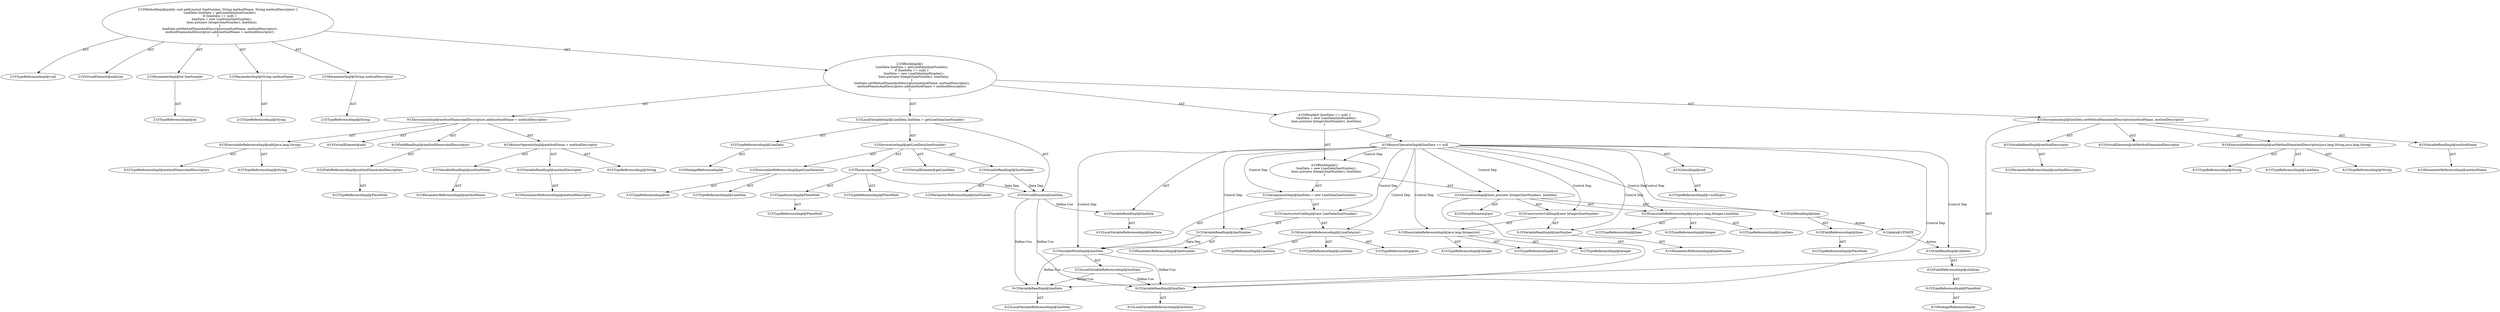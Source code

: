 digraph "addLine#?,int,String,String" {
0 [label="2:CtTypeReferenceImpl@void" shape=ellipse]
1 [label="2:CtVirtualElement@addLine" shape=ellipse]
2 [label="2:CtParameterImpl@int lineNumber" shape=ellipse]
3 [label="2:CtTypeReferenceImpl@int" shape=ellipse]
4 [label="2:CtParameterImpl@String methodName" shape=ellipse]
5 [label="2:CtTypeReferenceImpl@String" shape=ellipse]
6 [label="2:CtParameterImpl@String methodDescriptor" shape=ellipse]
7 [label="2:CtTypeReferenceImpl@String" shape=ellipse]
8 [label="3:CtTypeReferenceImpl@LineData" shape=ellipse]
9 [label="3:CtPackageReferenceImpl@" shape=ellipse]
10 [label="3:CtExecutableReferenceImpl@getLineData(int)" shape=ellipse]
11 [label="3:CtTypeReferenceImpl@LineData" shape=ellipse]
12 [label="3:CtTypeReferenceImpl@int" shape=ellipse]
13 [label="3:CtVirtualElement@getLineData" shape=ellipse]
14 [label="3:CtTypeAccessImpl@PlaceHold" shape=ellipse]
15 [label="3:CtTypeReferenceImpl@PlaceHold" shape=ellipse]
16 [label="3:CtThisAccessImpl@" shape=ellipse]
17 [label="3:CtTypeReferenceImpl@PlaceHold" shape=ellipse]
18 [label="3:CtVariableReadImpl@lineNumber" shape=ellipse]
19 [label="3:CtParameterReferenceImpl@lineNumber" shape=ellipse]
20 [label="3:CtInvocationImpl@getLineData(lineNumber)" shape=ellipse]
21 [label="3:CtVirtualElement@lineData" shape=ellipse]
22 [label="3:CtLocalVariableImpl@LineData lineData = getLineData(lineNumber)" shape=ellipse]
23 [label="4:CtVariableReadImpl@lineData" shape=ellipse]
24 [label="4:CtLocalVariableReferenceImpl@lineData" shape=ellipse]
25 [label="4:CtLiteralImpl@null" shape=ellipse]
26 [label="4:CtTypeReferenceImpl@<nulltype>" shape=ellipse]
27 [label="4:CtBinaryOperatorImpl@lineData == null" shape=ellipse]
28 [label="5:CtVariableWriteImpl@lineData" shape=ellipse]
29 [label="5:CtLocalVariableReferenceImpl@lineData" shape=ellipse]
30 [label="5:CtExecutableReferenceImpl@LineData(int)" shape=ellipse]
31 [label="5:CtTypeReferenceImpl@LineData" shape=ellipse]
32 [label="5:CtTypeReferenceImpl@LineData" shape=ellipse]
33 [label="5:CtTypeReferenceImpl@int" shape=ellipse]
34 [label="5:CtVariableReadImpl@lineNumber" shape=ellipse]
35 [label="5:CtParameterReferenceImpl@lineNumber" shape=ellipse]
36 [label="5:CtConstructorCallImpl@new LineData(lineNumber)" shape=ellipse]
37 [label="5:CtAssignmentImpl@lineData = new LineData(lineNumber)" shape=ellipse]
38 [label="6:CtExecutableReferenceImpl@put(java.lang.Integer,LineData)" shape=ellipse]
39 [label="6:CtTypeReferenceImpl@lines" shape=ellipse]
40 [label="6:CtTypeReferenceImpl@Integer" shape=ellipse]
41 [label="6:CtTypeReferenceImpl@LineData" shape=ellipse]
42 [label="6:CtVirtualElement@put" shape=ellipse]
43 [label="6:CtFieldReferenceImpl@lines" shape=ellipse]
44 [label="6:CtTypeReferenceImpl@PlaceHold" shape=ellipse]
45 [label="6:CtFieldReadImpl@lines" shape=ellipse]
46 [label="6:CtExecutableReferenceImpl@java.lang.Integer(int)" shape=ellipse]
47 [label="6:CtTypeReferenceImpl@Integer" shape=ellipse]
48 [label="6:CtTypeReferenceImpl@Integer" shape=ellipse]
49 [label="6:CtTypeReferenceImpl@int" shape=ellipse]
50 [label="6:CtVariableReadImpl@lineNumber" shape=ellipse]
51 [label="6:CtParameterReferenceImpl@lineNumber" shape=ellipse]
52 [label="6:CtConstructorCallImpl@new Integer(lineNumber)" shape=ellipse]
53 [label="6:CtVariableReadImpl@lineData" shape=ellipse]
54 [label="6:CtLocalVariableReferenceImpl@lineData" shape=ellipse]
55 [label="6:CtInvocationImpl@lines.put(new Integer(lineNumber), lineData)" shape=ellipse]
56 [label="4:CtBlockImpl@\{
    lineData = new LineData(lineNumber);
    lines.put(new Integer(lineNumber), lineData);
\}" shape=ellipse]
57 [label="4:CtIfImpl@if (lineData == null) \{
    lineData = new LineData(lineNumber);
    lines.put(new Integer(lineNumber), lineData);
\}" shape=ellipse]
58 [label="8:CtExecutableReferenceImpl@setMethodNameAndDescriptor(java.lang.String,java.lang.String)" shape=ellipse]
59 [label="8:CtTypeReferenceImpl@LineData" shape=ellipse]
60 [label="8:CtTypeReferenceImpl@String" shape=ellipse]
61 [label="8:CtTypeReferenceImpl@String" shape=ellipse]
62 [label="8:CtVirtualElement@setMethodNameAndDescriptor" shape=ellipse]
63 [label="8:CtVariableReadImpl@lineData" shape=ellipse]
64 [label="8:CtLocalVariableReferenceImpl@lineData" shape=ellipse]
65 [label="8:CtVariableReadImpl@methodName" shape=ellipse]
66 [label="8:CtParameterReferenceImpl@methodName" shape=ellipse]
67 [label="8:CtVariableReadImpl@methodDescriptor" shape=ellipse]
68 [label="8:CtParameterReferenceImpl@methodDescriptor" shape=ellipse]
69 [label="8:CtInvocationImpl@lineData.setMethodNameAndDescriptor(methodName, methodDescriptor)" shape=ellipse]
70 [label="9:CtExecutableReferenceImpl@add(java.lang.String)" shape=ellipse]
71 [label="9:CtTypeReferenceImpl@methodNamesAndDescriptors" shape=ellipse]
72 [label="9:CtTypeReferenceImpl@String" shape=ellipse]
73 [label="9:CtVirtualElement@add" shape=ellipse]
74 [label="9:CtFieldReferenceImpl@methodNamesAndDescriptors" shape=ellipse]
75 [label="9:CtTypeReferenceImpl@PlaceHold" shape=ellipse]
76 [label="9:CtFieldReadImpl@methodNamesAndDescriptors" shape=ellipse]
77 [label="9:CtVariableReadImpl@methodName" shape=ellipse]
78 [label="9:CtParameterReferenceImpl@methodName" shape=ellipse]
79 [label="9:CtVariableReadImpl@methodDescriptor" shape=ellipse]
80 [label="9:CtParameterReferenceImpl@methodDescriptor" shape=ellipse]
81 [label="9:CtBinaryOperatorImpl@methodName + methodDescriptor" shape=ellipse]
82 [label="9:CtTypeReferenceImpl@String" shape=ellipse]
83 [label="9:CtInvocationImpl@methodNamesAndDescriptors.add(methodName + methodDescriptor)" shape=ellipse]
84 [label="2:CtBlockImpl@\{
    LineData lineData = getLineData(lineNumber);
    if (lineData == null) \{
        lineData = new LineData(lineNumber);
        lines.put(new Integer(lineNumber), lineData);
    \}
    lineData.setMethodNameAndDescriptor(methodName, methodDescriptor);
    methodNamesAndDescriptors.add(methodName + methodDescriptor);
\}" shape=ellipse]
85 [label="2:CtMethodImpl@public void addLine(int lineNumber, String methodName, String methodDescriptor) \{
    LineData lineData = getLineData(lineNumber);
    if (lineData == null) \{
        lineData = new LineData(lineNumber);
        lines.put(new Integer(lineNumber), lineData);
    \}
    lineData.setMethodNameAndDescriptor(methodName, methodDescriptor);
    methodNamesAndDescriptors.add(methodName + methodDescriptor);
\}" shape=ellipse]
86 [label="6:Update@UPDATE" shape=ellipse]
87 [label="6:CtPackageReferenceImpl@" shape=ellipse]
88 [label="6:CtTypeReferenceImpl@PlaceHold" shape=ellipse]
89 [label="6:CtFieldReferenceImpl@children" shape=ellipse]
90 [label="6:CtFieldReadImpl@children" shape=ellipse]
2 -> 3 [label="AST"];
4 -> 5 [label="AST"];
6 -> 7 [label="AST"];
8 -> 9 [label="AST"];
10 -> 11 [label="AST"];
10 -> 12 [label="AST"];
14 -> 15 [label="AST"];
16 -> 17 [label="AST"];
16 -> 14 [label="AST"];
16 -> 21 [label="Data Dep"];
18 -> 19 [label="AST"];
18 -> 21 [label="Data Dep"];
20 -> 13 [label="AST"];
20 -> 16 [label="AST"];
20 -> 10 [label="AST"];
20 -> 18 [label="AST"];
21 -> 23 [label="Define-Use"];
21 -> 53 [label="Define-Use"];
21 -> 63 [label="Define-Use"];
22 -> 21 [label="AST"];
22 -> 8 [label="AST"];
22 -> 20 [label="AST"];
23 -> 24 [label="AST"];
25 -> 26 [label="AST"];
27 -> 23 [label="AST"];
27 -> 25 [label="AST"];
27 -> 56 [label="Control Dep"];
27 -> 37 [label="Control Dep"];
27 -> 28 [label="Control Dep"];
27 -> 36 [label="Control Dep"];
27 -> 30 [label="Control Dep"];
27 -> 34 [label="Control Dep"];
27 -> 55 [label="Control Dep"];
27 -> 38 [label="Control Dep"];
27 -> 45 [label="Control Dep"];
27 -> 52 [label="Control Dep"];
27 -> 46 [label="Control Dep"];
27 -> 50 [label="Control Dep"];
27 -> 53 [label="Control Dep"];
27 -> 90 [label="Control Dep"];
28 -> 29 [label="AST"];
28 -> 53 [label="Define-Use"];
28 -> 63 [label="Define-Use"];
29 -> 53 [label="Define-Use"];
29 -> 63 [label="Define-Use"];
30 -> 31 [label="AST"];
30 -> 32 [label="AST"];
30 -> 33 [label="AST"];
34 -> 35 [label="AST"];
34 -> 28 [label="Data Dep"];
36 -> 30 [label="AST"];
36 -> 34 [label="AST"];
37 -> 28 [label="AST"];
37 -> 36 [label="AST"];
38 -> 39 [label="AST"];
38 -> 40 [label="AST"];
38 -> 41 [label="AST"];
43 -> 44 [label="AST"];
45 -> 43 [label="AST"];
45 -> 86 [label="Action"];
46 -> 47 [label="AST"];
46 -> 48 [label="AST"];
46 -> 49 [label="AST"];
50 -> 51 [label="AST"];
52 -> 46 [label="AST"];
52 -> 50 [label="AST"];
53 -> 54 [label="AST"];
55 -> 42 [label="AST"];
55 -> 45 [label="AST"];
55 -> 38 [label="AST"];
55 -> 52 [label="AST"];
55 -> 53 [label="AST"];
56 -> 37 [label="AST"];
56 -> 55 [label="AST"];
57 -> 27 [label="AST"];
57 -> 56 [label="AST"];
58 -> 59 [label="AST"];
58 -> 60 [label="AST"];
58 -> 61 [label="AST"];
63 -> 64 [label="AST"];
65 -> 66 [label="AST"];
67 -> 68 [label="AST"];
69 -> 62 [label="AST"];
69 -> 63 [label="AST"];
69 -> 58 [label="AST"];
69 -> 65 [label="AST"];
69 -> 67 [label="AST"];
70 -> 71 [label="AST"];
70 -> 72 [label="AST"];
74 -> 75 [label="AST"];
76 -> 74 [label="AST"];
77 -> 78 [label="AST"];
79 -> 80 [label="AST"];
81 -> 82 [label="AST"];
81 -> 77 [label="AST"];
81 -> 79 [label="AST"];
83 -> 73 [label="AST"];
83 -> 76 [label="AST"];
83 -> 70 [label="AST"];
83 -> 81 [label="AST"];
84 -> 22 [label="AST"];
84 -> 57 [label="AST"];
84 -> 69 [label="AST"];
84 -> 83 [label="AST"];
85 -> 1 [label="AST"];
85 -> 0 [label="AST"];
85 -> 2 [label="AST"];
85 -> 4 [label="AST"];
85 -> 6 [label="AST"];
85 -> 84 [label="AST"];
86 -> 90 [label="Action"];
88 -> 87 [label="AST"];
89 -> 88 [label="AST"];
90 -> 89 [label="AST"];
}